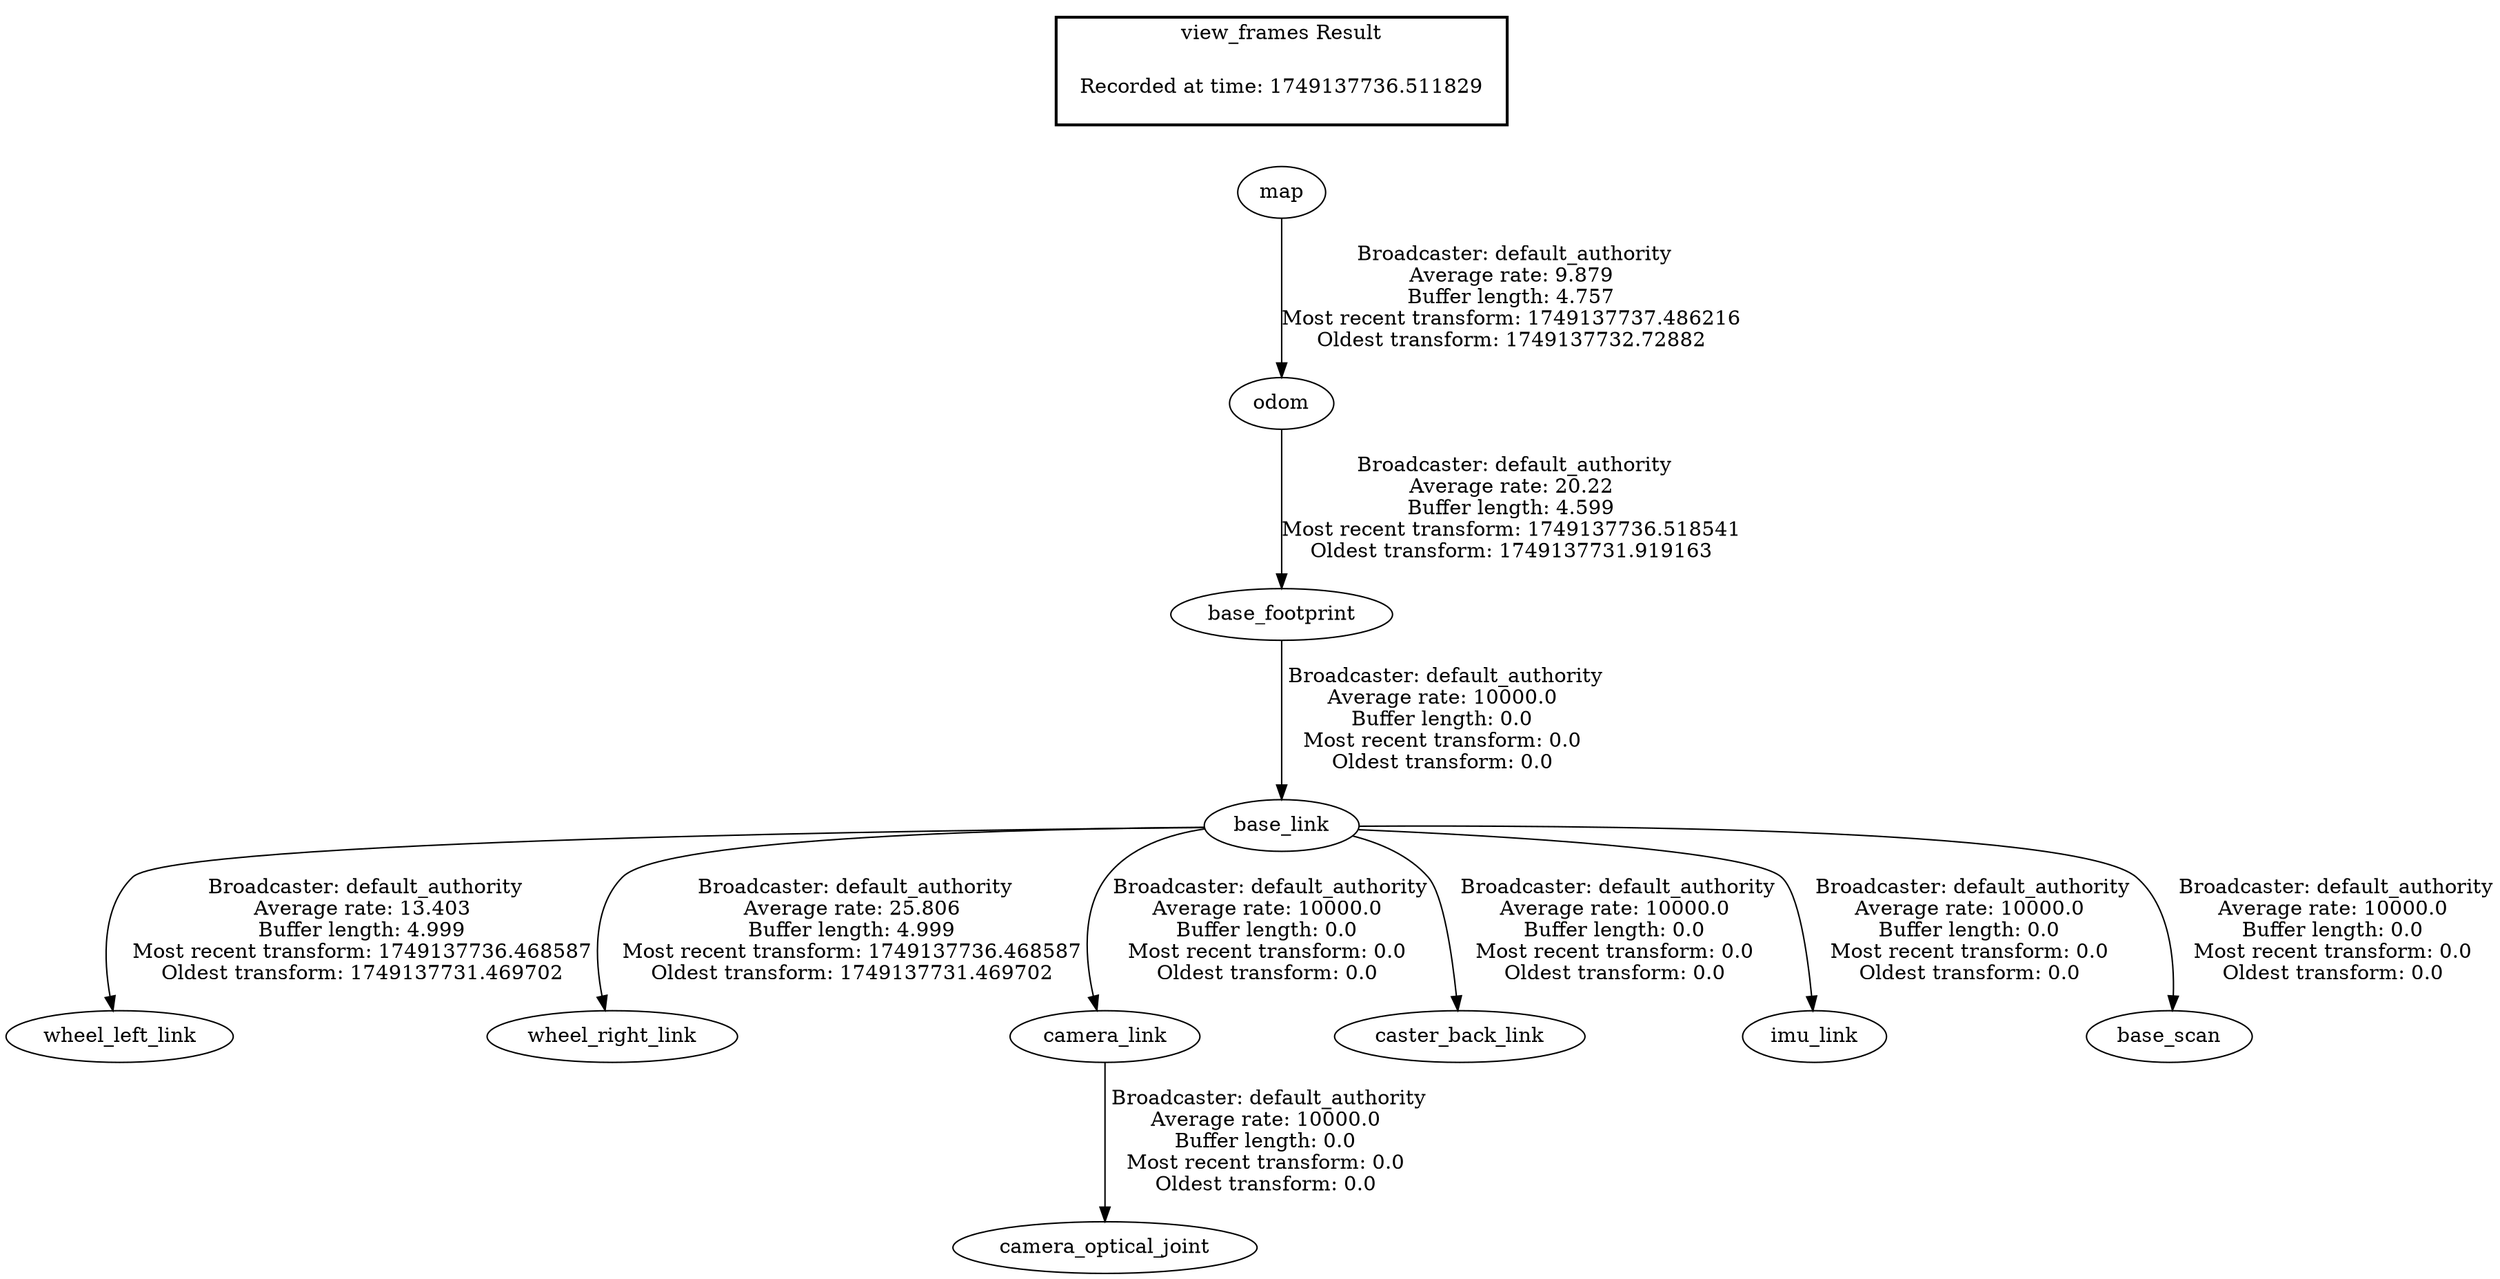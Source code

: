 digraph G {
"base_link" -> "wheel_left_link"[label=" Broadcaster: default_authority\nAverage rate: 13.403\nBuffer length: 4.999\nMost recent transform: 1749137736.468587\nOldest transform: 1749137731.469702\n"];
"base_footprint" -> "base_link"[label=" Broadcaster: default_authority\nAverage rate: 10000.0\nBuffer length: 0.0\nMost recent transform: 0.0\nOldest transform: 0.0\n"];
"base_link" -> "wheel_right_link"[label=" Broadcaster: default_authority\nAverage rate: 25.806\nBuffer length: 4.999\nMost recent transform: 1749137736.468587\nOldest transform: 1749137731.469702\n"];
"base_link" -> "camera_link"[label=" Broadcaster: default_authority\nAverage rate: 10000.0\nBuffer length: 0.0\nMost recent transform: 0.0\nOldest transform: 0.0\n"];
"camera_link" -> "camera_optical_joint"[label=" Broadcaster: default_authority\nAverage rate: 10000.0\nBuffer length: 0.0\nMost recent transform: 0.0\nOldest transform: 0.0\n"];
"odom" -> "base_footprint"[label=" Broadcaster: default_authority\nAverage rate: 20.22\nBuffer length: 4.599\nMost recent transform: 1749137736.518541\nOldest transform: 1749137731.919163\n"];
"base_link" -> "caster_back_link"[label=" Broadcaster: default_authority\nAverage rate: 10000.0\nBuffer length: 0.0\nMost recent transform: 0.0\nOldest transform: 0.0\n"];
"base_link" -> "imu_link"[label=" Broadcaster: default_authority\nAverage rate: 10000.0\nBuffer length: 0.0\nMost recent transform: 0.0\nOldest transform: 0.0\n"];
"base_link" -> "base_scan"[label=" Broadcaster: default_authority\nAverage rate: 10000.0\nBuffer length: 0.0\nMost recent transform: 0.0\nOldest transform: 0.0\n"];
"map" -> "odom"[label=" Broadcaster: default_authority\nAverage rate: 9.879\nBuffer length: 4.757\nMost recent transform: 1749137737.486216\nOldest transform: 1749137732.72882\n"];
edge [style=invis];
 subgraph cluster_legend { style=bold; color=black; label ="view_frames Result";
"Recorded at time: 1749137736.511829"[ shape=plaintext ] ;
}->"map";
}